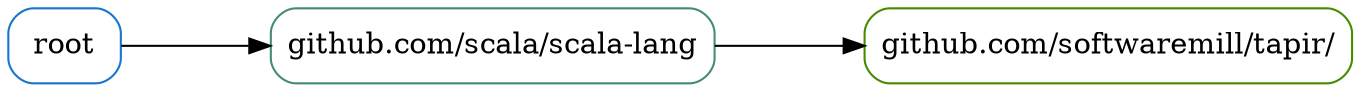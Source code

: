 digraph "generated-graph" {
 graph [ranksep=1, rankdir=LR];
  "root" [label="root" color=dodgerblue3 shape=rectangle style=rounded];
  "github.com/scala/scala-lang" [label="github.com/scala/scala-lang" color=aquamarine4 shape=rectangle style=rounded];
  "github.com/softwaremill/tapir/" [label="github.com/softwaremill/tapir/" color=chartreuse4 shape=rectangle style=rounded];

    {
    rank=same;
    "root";
  }
  {
    rank=same;
    "github.com/scala/scala-lang";
  }
  {
    rank=same;
    "github.com/softwaremill/tapir/";
  }

    "root" -> {
    "github.com/scala/scala-lang"
  };
  "github.com/scala/scala-lang" -> {
    "github.com/softwaremill/tapir/"
  };
}
